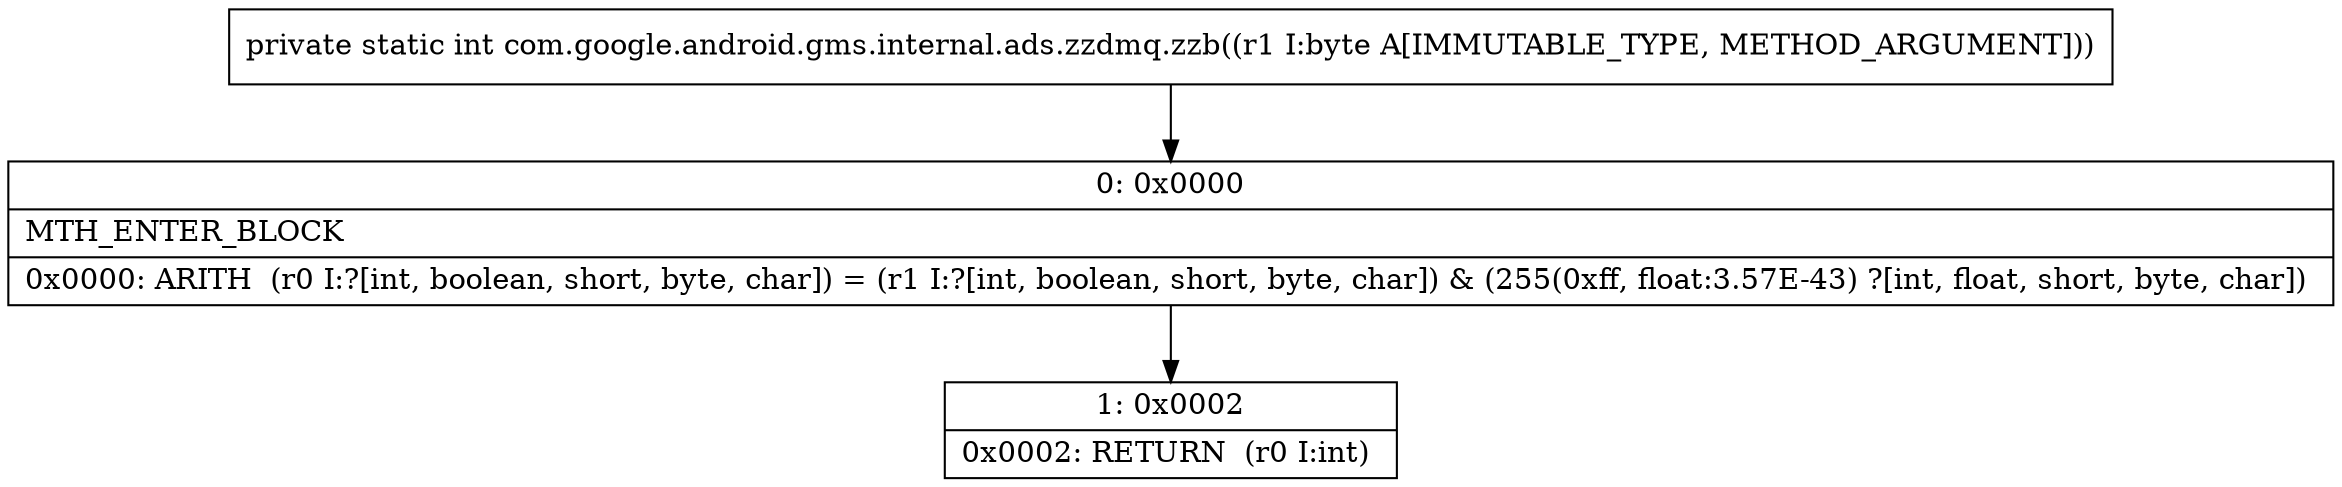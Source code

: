 digraph "CFG forcom.google.android.gms.internal.ads.zzdmq.zzb(B)I" {
Node_0 [shape=record,label="{0\:\ 0x0000|MTH_ENTER_BLOCK\l|0x0000: ARITH  (r0 I:?[int, boolean, short, byte, char]) = (r1 I:?[int, boolean, short, byte, char]) & (255(0xff, float:3.57E\-43) ?[int, float, short, byte, char]) \l}"];
Node_1 [shape=record,label="{1\:\ 0x0002|0x0002: RETURN  (r0 I:int) \l}"];
MethodNode[shape=record,label="{private static int com.google.android.gms.internal.ads.zzdmq.zzb((r1 I:byte A[IMMUTABLE_TYPE, METHOD_ARGUMENT])) }"];
MethodNode -> Node_0;
Node_0 -> Node_1;
}

